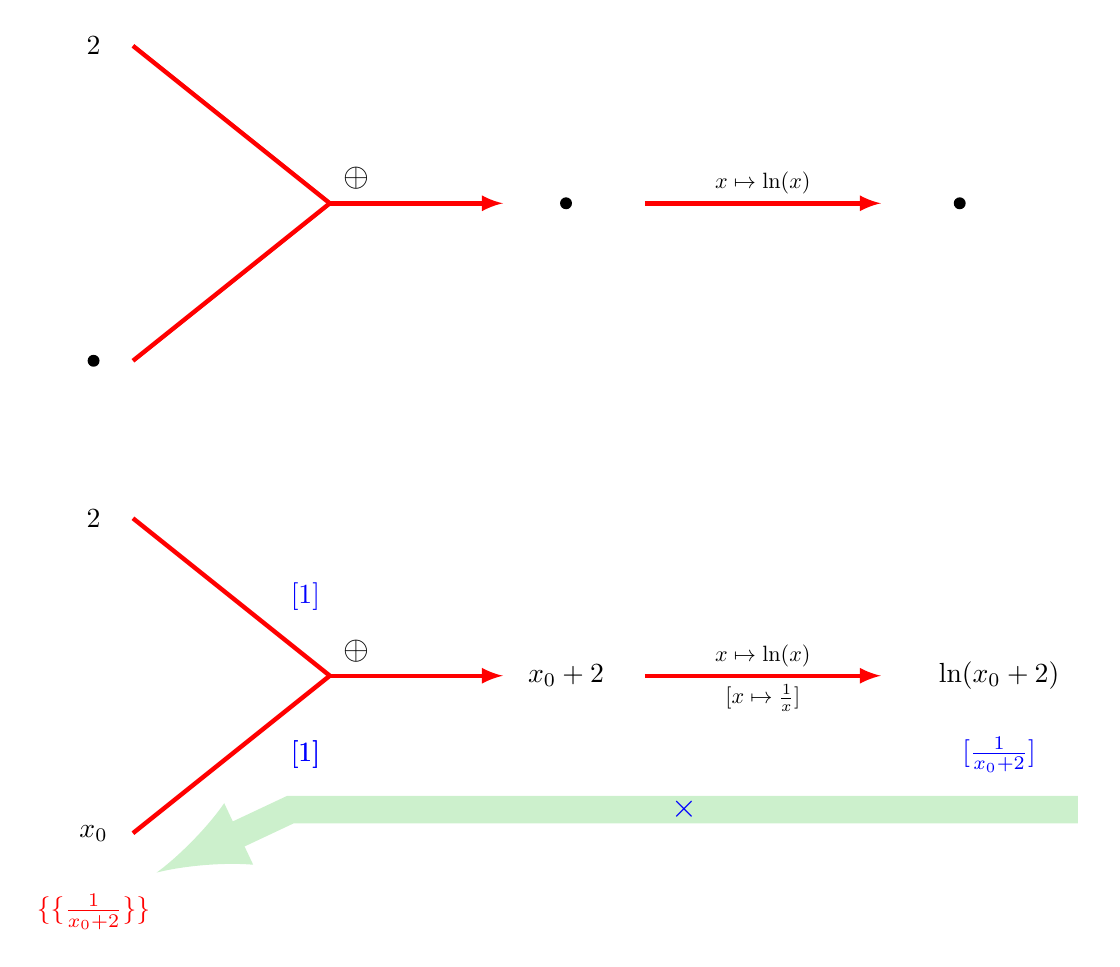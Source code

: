 \begin{tikzpicture}

 \fill (0,-2) circle (0.5ex);
% \fill (0,-2) circle (0.5ex);
 \fill (6,0) circle (0.5ex);
 \fill (11,0) circle (0.5ex);
%\node at (0,2) {$x_0$};
\node at (0,2) {$2$};
%\node at (6,0) {$x_0 + y_0$};
% \node[blue,left] at (3,1) {$[1]$};
% \node[blue,left] at (3,-1) {$[1]$};
\draw[ultra thick,red]  (0.5,2) -- (3,0);
\draw[ultra thick,red] (0.5,-2) -- (3,0);
 \draw[->,>=latex,ultra thick,red] (3,0) -- ++(2.2,0) node[pos=0,above right,black,scale=1.2]{$\oplus$} ;
\draw[->,>=latex,ultra thick,red] (7,0) -- ++(3,0) node[midway,above,black,scale=0.8]{$x \mapsto \ln(x)$} ;

\begin{scope}[yshift=-6cm]
\node at (0,-2) {$x_0$};
\node[red] at (0,-3) {$\{\{\frac{1}{x_0+2}\}\}$};
\node at (0,2) {$2$};
\node at (6,0) {$x_0 + 2$};
\node at (11.5,0) {$\ln(x_0 + 2)$};
 \node[blue,left] at (3,1) {$[1]$};
 \node[blue,left] at (3,-1) {$[1]$};
 \node[blue] at (11.5,-1) {$[\frac{1}{x_0+2}]$};
 \node[blue,left] at (3,-1) {$[1]$};
\draw[ultra thick,red]  (0.5,2) -- (3,0);
\draw[ultra thick,red] (0.5,-2) -- (3,0);
 \draw[->,>=latex,ultra thick,red] (3,0) -- ++(2.2,0) node[pos=0,above right,black,scale=1.2]{$\oplus$} ;
\draw[->,>=latex,ultra thick,red] (7,0) -- ++(3,0) node[midway,above,black,scale=0.8]{$x \mapsto \ln(x)$} 
node[midway,below,black,scale=0.8]{$[x \mapsto \frac1x]$} ;

\draw[->,>=latex,ultra thick,green!70!black!20,line width=10pt,opacity=1] (12.5,-1.7) to node[midway,blue,scale=1.2]{$\times$} ++(-10,0) to ++(-1.7,-0.8) ;

\end{scope}

\end{tikzpicture}